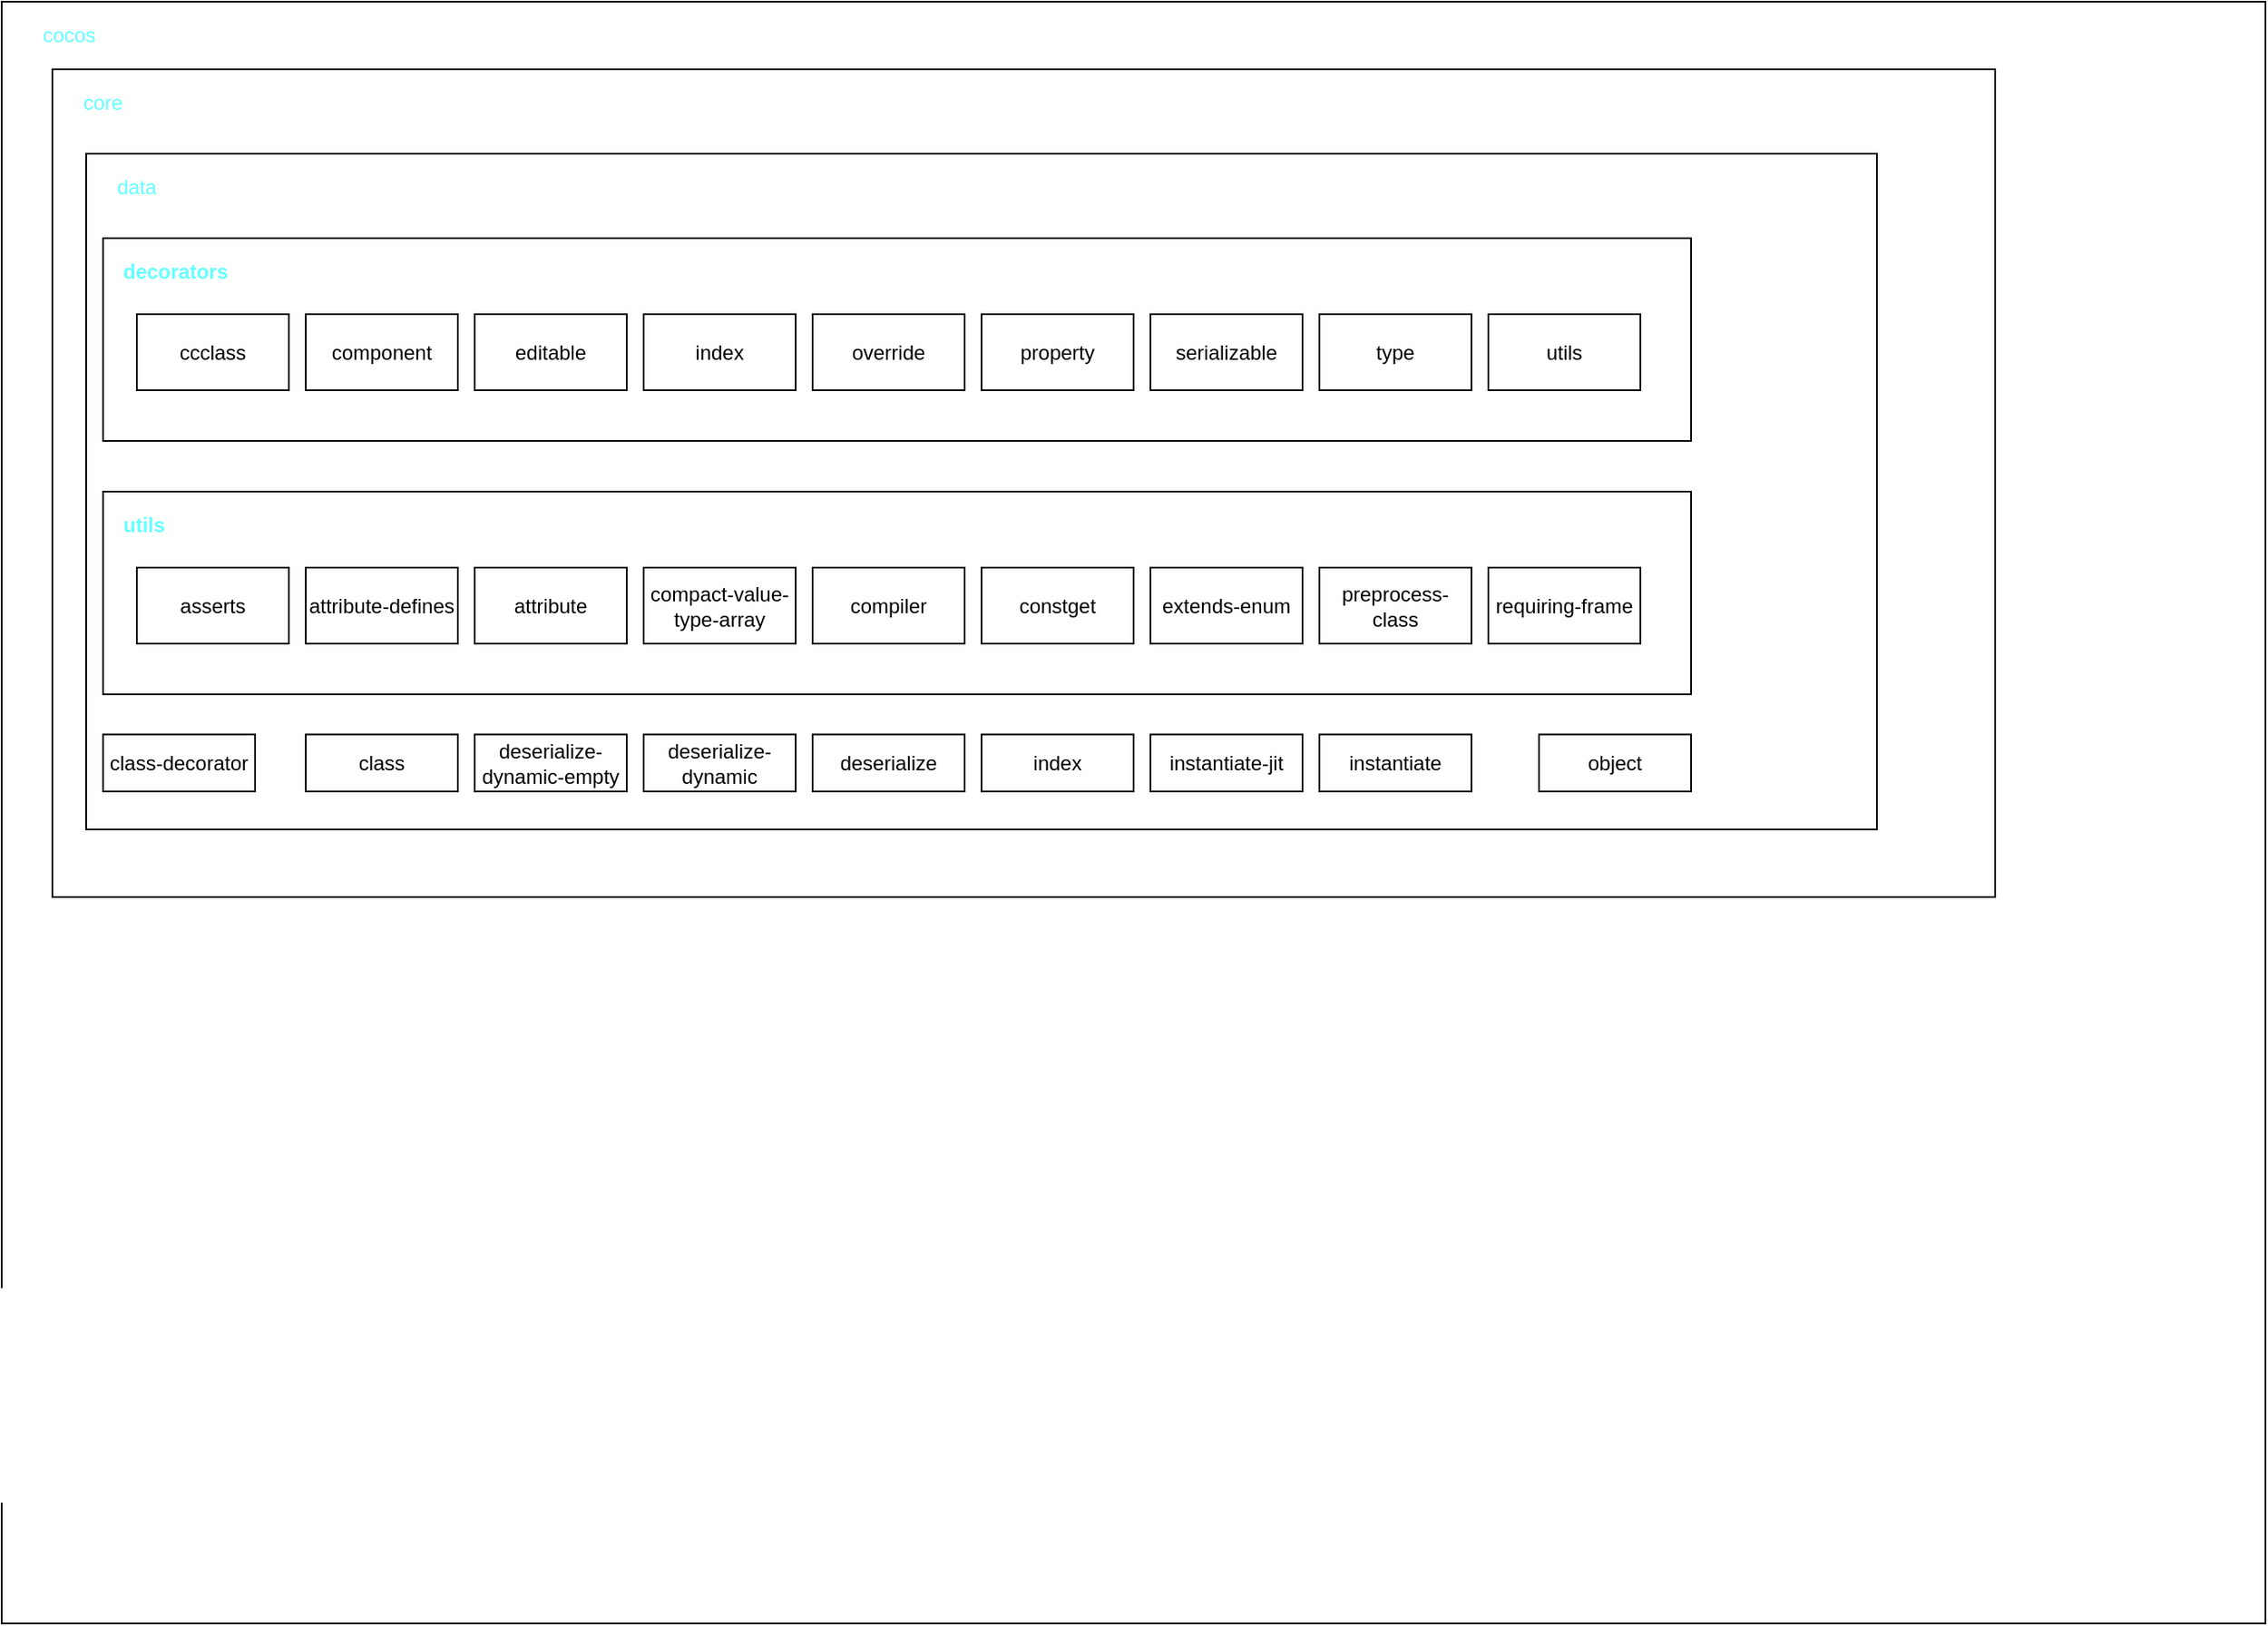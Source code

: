 <mxfile version="14.1.8" type="device"><diagram id="58Qwx7fDwkC_G59CRC23" name="第 1 页"><mxGraphModel dx="2249" dy="3160" grid="1" gridSize="10" guides="1" tooltips="1" connect="1" arrows="1" fold="1" page="1" pageScale="1" pageWidth="827" pageHeight="1169" math="0" shadow="0"><root><mxCell id="0"/><mxCell id="1" parent="0"/><mxCell id="gF85B_wUQiHIHHpL1Q2A-85" value="" style="group" vertex="1" connectable="0" parent="1"><mxGeometry x="-820" y="-2330" width="1340" height="960" as="geometry"/></mxCell><mxCell id="gF85B_wUQiHIHHpL1Q2A-80" value="" style="rounded=0;whiteSpace=wrap;html=1;fontColor=#66FFFF;" vertex="1" parent="gF85B_wUQiHIHHpL1Q2A-85"><mxGeometry width="1340" height="960" as="geometry"/></mxCell><mxCell id="gF85B_wUQiHIHHpL1Q2A-81" value="cocos" style="text;html=1;strokeColor=none;fillColor=none;align=center;verticalAlign=middle;whiteSpace=wrap;rounded=0;fontColor=#66FFFF;" vertex="1" parent="gF85B_wUQiHIHHpL1Q2A-85"><mxGeometry x="20" y="10" width="40" height="20" as="geometry"/></mxCell><mxCell id="gF85B_wUQiHIHHpL1Q2A-83" value="" style="group" vertex="1" connectable="0" parent="gF85B_wUQiHIHHpL1Q2A-85"><mxGeometry x="30" y="40" width="1150" height="700" as="geometry"/></mxCell><mxCell id="gF85B_wUQiHIHHpL1Q2A-61" value="" style="rounded=0;whiteSpace=wrap;html=1;" vertex="1" parent="gF85B_wUQiHIHHpL1Q2A-83"><mxGeometry width="1150" height="490" as="geometry"/></mxCell><mxCell id="gF85B_wUQiHIHHpL1Q2A-75" value="" style="group" vertex="1" connectable="0" parent="gF85B_wUQiHIHHpL1Q2A-83"><mxGeometry x="20" y="40" width="1060" height="590" as="geometry"/></mxCell><mxCell id="gF85B_wUQiHIHHpL1Q2A-78" value="" style="group" vertex="1" connectable="0" parent="gF85B_wUQiHIHHpL1Q2A-75"><mxGeometry y="10" width="1060" height="590" as="geometry"/></mxCell><mxCell id="gF85B_wUQiHIHHpL1Q2A-59" value="" style="rounded=0;whiteSpace=wrap;html=1;" vertex="1" parent="gF85B_wUQiHIHHpL1Q2A-78"><mxGeometry width="1060" height="400" as="geometry"/></mxCell><mxCell id="gF85B_wUQiHIHHpL1Q2A-46" value="" style="group" vertex="1" connectable="0" parent="gF85B_wUQiHIHHpL1Q2A-78"><mxGeometry x="10" y="50" width="940" height="120" as="geometry"/></mxCell><mxCell id="gF85B_wUQiHIHHpL1Q2A-35" value="" style="rounded=0;whiteSpace=wrap;html=1;" vertex="1" parent="gF85B_wUQiHIHHpL1Q2A-46"><mxGeometry width="940" height="120" as="geometry"/></mxCell><mxCell id="gF85B_wUQiHIHHpL1Q2A-36" value="&lt;b&gt;&lt;font color=&quot;#66ffff&quot;&gt;decorators&lt;/font&gt;&lt;/b&gt;" style="text;html=1;strokeColor=none;fillColor=none;align=left;verticalAlign=middle;whiteSpace=wrap;rounded=0;" vertex="1" parent="gF85B_wUQiHIHHpL1Q2A-46"><mxGeometry x="10" y="10" width="40" height="20" as="geometry"/></mxCell><mxCell id="gF85B_wUQiHIHHpL1Q2A-37" value="ccclass" style="rounded=0;whiteSpace=wrap;html=1;" vertex="1" parent="gF85B_wUQiHIHHpL1Q2A-46"><mxGeometry x="20" y="45" width="90" height="45" as="geometry"/></mxCell><mxCell id="gF85B_wUQiHIHHpL1Q2A-38" value="component" style="rounded=0;whiteSpace=wrap;html=1;" vertex="1" parent="gF85B_wUQiHIHHpL1Q2A-46"><mxGeometry x="120" y="45" width="90" height="45" as="geometry"/></mxCell><mxCell id="gF85B_wUQiHIHHpL1Q2A-39" value="editable" style="rounded=0;whiteSpace=wrap;html=1;" vertex="1" parent="gF85B_wUQiHIHHpL1Q2A-46"><mxGeometry x="220" y="45" width="90" height="45" as="geometry"/></mxCell><mxCell id="gF85B_wUQiHIHHpL1Q2A-40" value="index" style="rounded=0;whiteSpace=wrap;html=1;" vertex="1" parent="gF85B_wUQiHIHHpL1Q2A-46"><mxGeometry x="320" y="45" width="90" height="45" as="geometry"/></mxCell><mxCell id="gF85B_wUQiHIHHpL1Q2A-41" value="override" style="rounded=0;whiteSpace=wrap;html=1;" vertex="1" parent="gF85B_wUQiHIHHpL1Q2A-46"><mxGeometry x="420" y="45" width="90" height="45" as="geometry"/></mxCell><mxCell id="gF85B_wUQiHIHHpL1Q2A-42" value="property" style="rounded=0;whiteSpace=wrap;html=1;" vertex="1" parent="gF85B_wUQiHIHHpL1Q2A-46"><mxGeometry x="520" y="45" width="90" height="45" as="geometry"/></mxCell><mxCell id="gF85B_wUQiHIHHpL1Q2A-43" value="serializable" style="rounded=0;whiteSpace=wrap;html=1;" vertex="1" parent="gF85B_wUQiHIHHpL1Q2A-46"><mxGeometry x="620" y="45" width="90" height="45" as="geometry"/></mxCell><mxCell id="gF85B_wUQiHIHHpL1Q2A-44" value="type" style="rounded=0;whiteSpace=wrap;html=1;" vertex="1" parent="gF85B_wUQiHIHHpL1Q2A-46"><mxGeometry x="720" y="45" width="90" height="45" as="geometry"/></mxCell><mxCell id="gF85B_wUQiHIHHpL1Q2A-45" value="utils" style="rounded=0;whiteSpace=wrap;html=1;" vertex="1" parent="gF85B_wUQiHIHHpL1Q2A-46"><mxGeometry x="820" y="45" width="90" height="45" as="geometry"/></mxCell><mxCell id="gF85B_wUQiHIHHpL1Q2A-47" value="" style="group" vertex="1" connectable="0" parent="gF85B_wUQiHIHHpL1Q2A-78"><mxGeometry x="10" y="200" width="940" height="120" as="geometry"/></mxCell><mxCell id="gF85B_wUQiHIHHpL1Q2A-48" value="" style="rounded=0;whiteSpace=wrap;html=1;" vertex="1" parent="gF85B_wUQiHIHHpL1Q2A-47"><mxGeometry width="940" height="120" as="geometry"/></mxCell><mxCell id="gF85B_wUQiHIHHpL1Q2A-49" value="&lt;b&gt;&lt;font color=&quot;#66ffff&quot;&gt;utils&lt;/font&gt;&lt;/b&gt;" style="text;html=1;strokeColor=none;fillColor=none;align=left;verticalAlign=middle;whiteSpace=wrap;rounded=0;" vertex="1" parent="gF85B_wUQiHIHHpL1Q2A-47"><mxGeometry x="10" y="10" width="40" height="20" as="geometry"/></mxCell><mxCell id="gF85B_wUQiHIHHpL1Q2A-50" value="asserts" style="rounded=0;whiteSpace=wrap;html=1;" vertex="1" parent="gF85B_wUQiHIHHpL1Q2A-47"><mxGeometry x="20" y="45" width="90" height="45" as="geometry"/></mxCell><mxCell id="gF85B_wUQiHIHHpL1Q2A-51" value="attribute-defines" style="rounded=0;whiteSpace=wrap;html=1;" vertex="1" parent="gF85B_wUQiHIHHpL1Q2A-47"><mxGeometry x="120" y="45" width="90" height="45" as="geometry"/></mxCell><mxCell id="gF85B_wUQiHIHHpL1Q2A-52" value="attribute" style="rounded=0;whiteSpace=wrap;html=1;" vertex="1" parent="gF85B_wUQiHIHHpL1Q2A-47"><mxGeometry x="220" y="45" width="90" height="45" as="geometry"/></mxCell><mxCell id="gF85B_wUQiHIHHpL1Q2A-53" value="compact-value-type-array" style="rounded=0;whiteSpace=wrap;html=1;" vertex="1" parent="gF85B_wUQiHIHHpL1Q2A-47"><mxGeometry x="320" y="45" width="90" height="45" as="geometry"/></mxCell><mxCell id="gF85B_wUQiHIHHpL1Q2A-54" value="compiler" style="rounded=0;whiteSpace=wrap;html=1;" vertex="1" parent="gF85B_wUQiHIHHpL1Q2A-47"><mxGeometry x="420" y="45" width="90" height="45" as="geometry"/></mxCell><mxCell id="gF85B_wUQiHIHHpL1Q2A-55" value="constget" style="rounded=0;whiteSpace=wrap;html=1;" vertex="1" parent="gF85B_wUQiHIHHpL1Q2A-47"><mxGeometry x="520" y="45" width="90" height="45" as="geometry"/></mxCell><mxCell id="gF85B_wUQiHIHHpL1Q2A-56" value="extends-enum" style="rounded=0;whiteSpace=wrap;html=1;" vertex="1" parent="gF85B_wUQiHIHHpL1Q2A-47"><mxGeometry x="620" y="45" width="90" height="45" as="geometry"/></mxCell><mxCell id="gF85B_wUQiHIHHpL1Q2A-57" value="preprocess-class" style="rounded=0;whiteSpace=wrap;html=1;" vertex="1" parent="gF85B_wUQiHIHHpL1Q2A-47"><mxGeometry x="720" y="45" width="90" height="45" as="geometry"/></mxCell><mxCell id="gF85B_wUQiHIHHpL1Q2A-58" value="requiring-frame" style="rounded=0;whiteSpace=wrap;html=1;" vertex="1" parent="gF85B_wUQiHIHHpL1Q2A-47"><mxGeometry x="820" y="45" width="90" height="45" as="geometry"/></mxCell><mxCell id="gF85B_wUQiHIHHpL1Q2A-60" value="&lt;font color=&quot;#66ffff&quot;&gt;data&lt;/font&gt;" style="text;html=1;strokeColor=none;fillColor=none;align=center;verticalAlign=middle;whiteSpace=wrap;rounded=0;" vertex="1" parent="gF85B_wUQiHIHHpL1Q2A-78"><mxGeometry x="10" y="10" width="40" height="20" as="geometry"/></mxCell><mxCell id="gF85B_wUQiHIHHpL1Q2A-86" value="" style="group" vertex="1" connectable="0" parent="gF85B_wUQiHIHHpL1Q2A-78"><mxGeometry x="10" y="310" width="940" height="90" as="geometry"/></mxCell><mxCell id="gF85B_wUQiHIHHpL1Q2A-90" value="class" style="rounded=0;whiteSpace=wrap;html=1;" vertex="1" parent="gF85B_wUQiHIHHpL1Q2A-86"><mxGeometry x="120" y="33.75" width="90" height="33.75" as="geometry"/></mxCell><mxCell id="gF85B_wUQiHIHHpL1Q2A-91" value="deserialize-dynamic-empty" style="rounded=0;whiteSpace=wrap;html=1;" vertex="1" parent="gF85B_wUQiHIHHpL1Q2A-86"><mxGeometry x="220" y="33.75" width="90" height="33.75" as="geometry"/></mxCell><mxCell id="gF85B_wUQiHIHHpL1Q2A-92" value="deserialize-dynamic" style="rounded=0;whiteSpace=wrap;html=1;" vertex="1" parent="gF85B_wUQiHIHHpL1Q2A-86"><mxGeometry x="320" y="33.75" width="90" height="33.75" as="geometry"/></mxCell><mxCell id="gF85B_wUQiHIHHpL1Q2A-93" value="deserialize" style="rounded=0;whiteSpace=wrap;html=1;" vertex="1" parent="gF85B_wUQiHIHHpL1Q2A-86"><mxGeometry x="420" y="33.75" width="90" height="33.75" as="geometry"/></mxCell><mxCell id="gF85B_wUQiHIHHpL1Q2A-94" value="index" style="rounded=0;whiteSpace=wrap;html=1;" vertex="1" parent="gF85B_wUQiHIHHpL1Q2A-86"><mxGeometry x="520" y="33.75" width="90" height="33.75" as="geometry"/></mxCell><mxCell id="gF85B_wUQiHIHHpL1Q2A-95" value="instantiate-jit" style="rounded=0;whiteSpace=wrap;html=1;" vertex="1" parent="gF85B_wUQiHIHHpL1Q2A-86"><mxGeometry x="620" y="33.75" width="90" height="33.75" as="geometry"/></mxCell><mxCell id="gF85B_wUQiHIHHpL1Q2A-96" value="instantiate" style="rounded=0;whiteSpace=wrap;html=1;" vertex="1" parent="gF85B_wUQiHIHHpL1Q2A-86"><mxGeometry x="720" y="33.75" width="90" height="33.75" as="geometry"/></mxCell><mxCell id="gF85B_wUQiHIHHpL1Q2A-89" value="class-decorator" style="rounded=0;whiteSpace=wrap;html=1;" vertex="1" parent="gF85B_wUQiHIHHpL1Q2A-78"><mxGeometry x="10" y="343.75" width="90" height="33.75" as="geometry"/></mxCell><mxCell id="gF85B_wUQiHIHHpL1Q2A-97" value="object" style="rounded=0;whiteSpace=wrap;html=1;" vertex="1" parent="gF85B_wUQiHIHHpL1Q2A-78"><mxGeometry x="860" y="343.75" width="90" height="33.75" as="geometry"/></mxCell><mxCell id="gF85B_wUQiHIHHpL1Q2A-79" value="core" style="text;html=1;strokeColor=none;fillColor=none;align=center;verticalAlign=middle;whiteSpace=wrap;rounded=0;fontColor=#66FFFF;" vertex="1" parent="gF85B_wUQiHIHHpL1Q2A-83"><mxGeometry x="10" y="10" width="40" height="20" as="geometry"/></mxCell></root></mxGraphModel></diagram></mxfile>